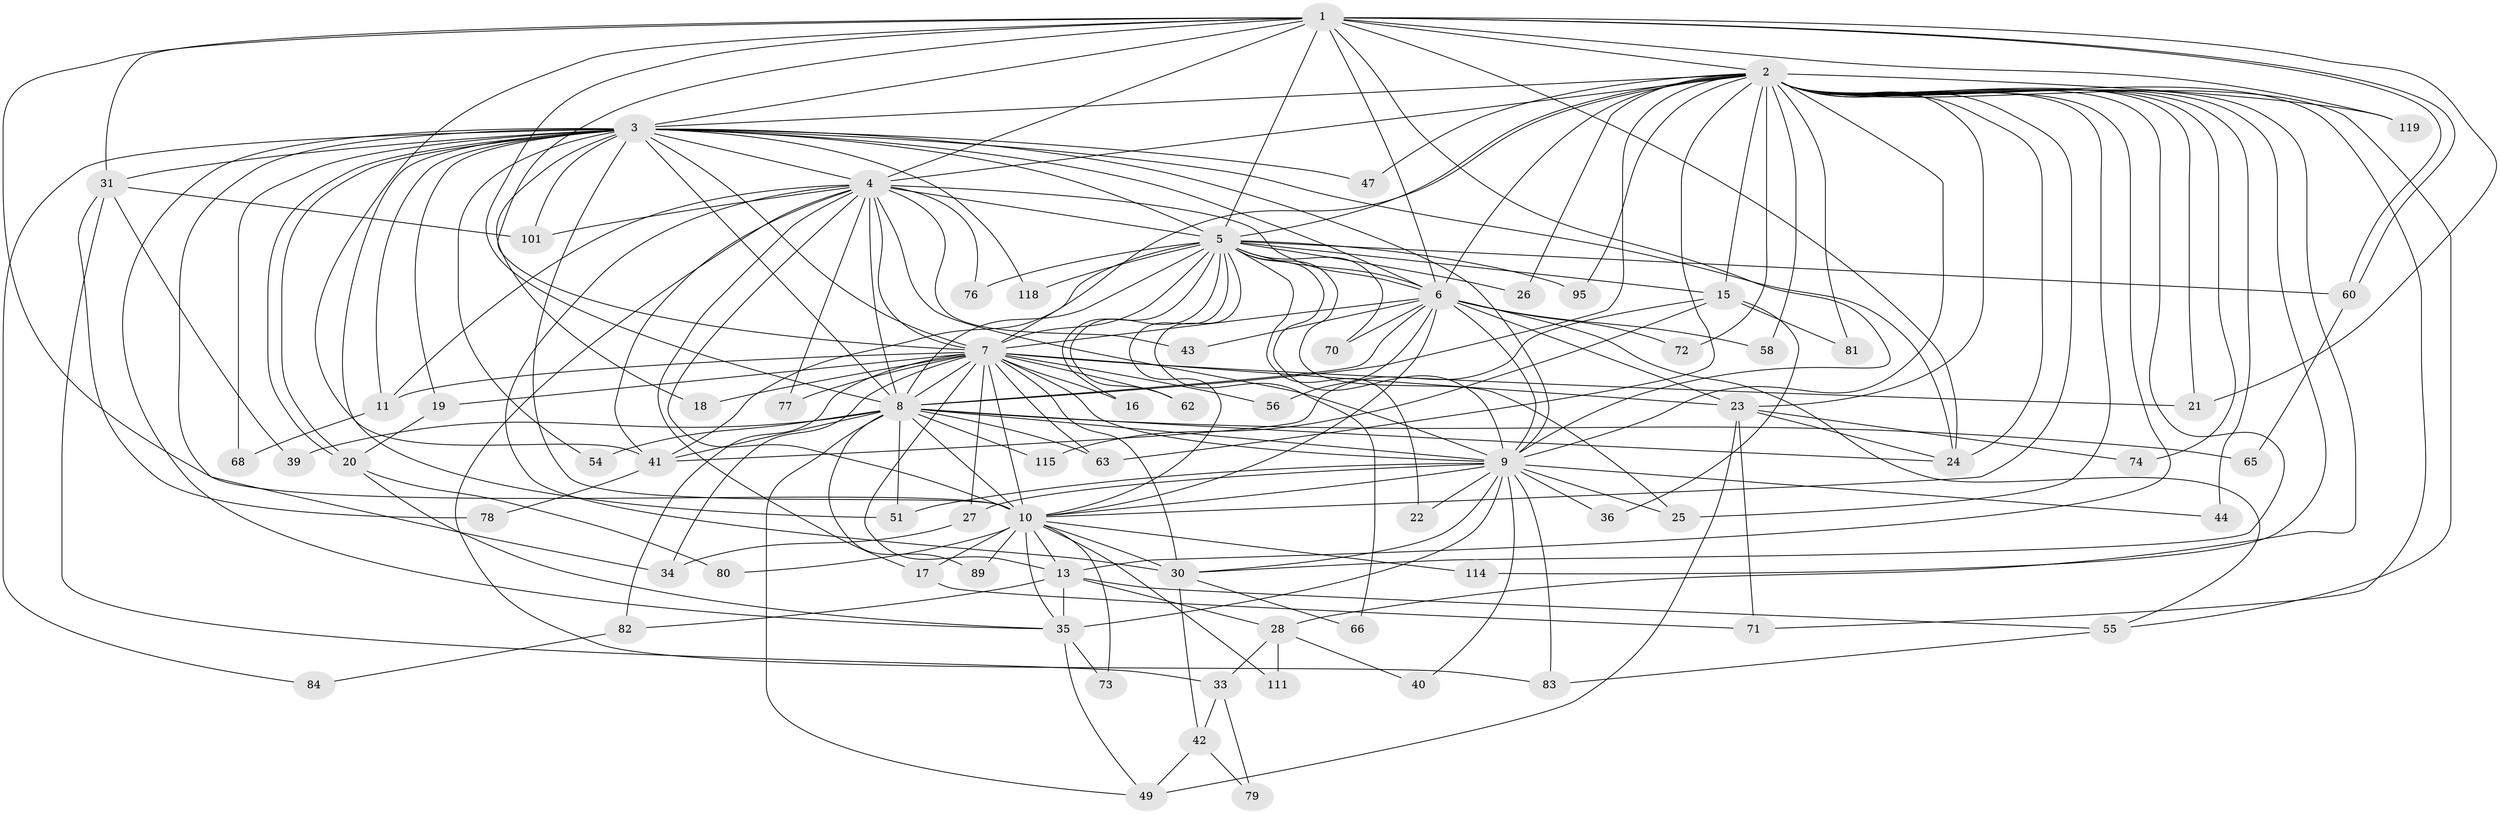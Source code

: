 // original degree distribution, {17: 0.00819672131147541, 38: 0.00819672131147541, 28: 0.01639344262295082, 19: 0.01639344262295082, 24: 0.00819672131147541, 16: 0.00819672131147541, 21: 0.01639344262295082, 4: 0.07377049180327869, 2: 0.5655737704918032, 7: 0.03278688524590164, 3: 0.1885245901639344, 5: 0.04918032786885246, 6: 0.00819672131147541}
// Generated by graph-tools (version 1.1) at 2025/17/03/04/25 18:17:33]
// undirected, 73 vertices, 199 edges
graph export_dot {
graph [start="1"]
  node [color=gray90,style=filled];
  1;
  2 [super="+48+46+38+45"];
  3 [super="+14+104+99+50"];
  4 [super="+103"];
  5 [super="+61"];
  6;
  7 [super="+12+92+93+120+96+97+59+57+69"];
  8;
  9 [super="+29"];
  10;
  11;
  13;
  15;
  16;
  17;
  18;
  19;
  20 [super="+107"];
  21;
  22;
  23 [super="+91+53+37"];
  24 [super="+87+88"];
  25 [super="+94+113"];
  26;
  27;
  28;
  30 [super="+32+117"];
  31;
  33;
  34;
  35 [super="+109+64"];
  36;
  39;
  40;
  41 [super="+75"];
  42 [super="+67"];
  43;
  44;
  47;
  49;
  51 [super="+100"];
  54;
  55 [super="+86"];
  56;
  58;
  60 [super="+106"];
  62;
  63;
  65;
  66;
  68;
  70;
  71;
  72;
  73;
  74 [super="+90"];
  76;
  77;
  78;
  79;
  80;
  81;
  82;
  83;
  84;
  89;
  95;
  101 [super="+122"];
  111;
  114;
  115;
  118;
  119;
  1 -- 2;
  1 -- 3;
  1 -- 4;
  1 -- 5;
  1 -- 6;
  1 -- 7 [weight=2];
  1 -- 8;
  1 -- 9;
  1 -- 10;
  1 -- 21;
  1 -- 24;
  1 -- 31;
  1 -- 60;
  1 -- 60;
  1 -- 119;
  1 -- 41;
  2 -- 3 [weight=4];
  2 -- 4 [weight=2];
  2 -- 5;
  2 -- 6;
  2 -- 7 [weight=3];
  2 -- 8 [weight=2];
  2 -- 9;
  2 -- 10;
  2 -- 13;
  2 -- 15 [weight=2];
  2 -- 21;
  2 -- 23;
  2 -- 25 [weight=3];
  2 -- 26;
  2 -- 28;
  2 -- 44;
  2 -- 47;
  2 -- 58;
  2 -- 74 [weight=2];
  2 -- 81;
  2 -- 95;
  2 -- 114;
  2 -- 119;
  2 -- 55;
  2 -- 30;
  2 -- 63;
  2 -- 24;
  2 -- 71;
  2 -- 72;
  3 -- 4;
  3 -- 5 [weight=2];
  3 -- 6;
  3 -- 7;
  3 -- 8;
  3 -- 9;
  3 -- 10;
  3 -- 11;
  3 -- 18;
  3 -- 19;
  3 -- 20;
  3 -- 20;
  3 -- 24;
  3 -- 31;
  3 -- 34;
  3 -- 35;
  3 -- 47;
  3 -- 51 [weight=2];
  3 -- 54;
  3 -- 68;
  3 -- 84;
  3 -- 101;
  3 -- 118;
  4 -- 5;
  4 -- 6;
  4 -- 7;
  4 -- 8;
  4 -- 9;
  4 -- 10;
  4 -- 11;
  4 -- 17;
  4 -- 43;
  4 -- 76;
  4 -- 77;
  4 -- 83;
  4 -- 101;
  4 -- 30;
  4 -- 41;
  5 -- 6;
  5 -- 7;
  5 -- 8 [weight=2];
  5 -- 9;
  5 -- 10;
  5 -- 15;
  5 -- 16;
  5 -- 22;
  5 -- 26;
  5 -- 41;
  5 -- 62;
  5 -- 66;
  5 -- 70;
  5 -- 76;
  5 -- 95;
  5 -- 118;
  5 -- 60;
  5 -- 25;
  6 -- 7;
  6 -- 8;
  6 -- 9;
  6 -- 10;
  6 -- 23;
  6 -- 43;
  6 -- 55;
  6 -- 56;
  6 -- 58;
  6 -- 70;
  6 -- 72;
  7 -- 8;
  7 -- 9;
  7 -- 10 [weight=3];
  7 -- 16;
  7 -- 18 [weight=2];
  7 -- 19;
  7 -- 27;
  7 -- 30 [weight=2];
  7 -- 56;
  7 -- 62;
  7 -- 77;
  7 -- 82;
  7 -- 63;
  7 -- 13;
  7 -- 21;
  7 -- 11;
  7 -- 34;
  7 -- 23;
  8 -- 9;
  8 -- 10;
  8 -- 39;
  8 -- 41;
  8 -- 49;
  8 -- 51;
  8 -- 54;
  8 -- 63;
  8 -- 65;
  8 -- 89;
  8 -- 115;
  8 -- 24;
  9 -- 10 [weight=2];
  9 -- 22;
  9 -- 25;
  9 -- 27;
  9 -- 36;
  9 -- 40;
  9 -- 44;
  9 -- 83;
  9 -- 30;
  9 -- 51;
  9 -- 35;
  10 -- 13;
  10 -- 17;
  10 -- 30;
  10 -- 73;
  10 -- 80;
  10 -- 89;
  10 -- 111;
  10 -- 114;
  10 -- 35;
  11 -- 68;
  13 -- 28;
  13 -- 35;
  13 -- 55;
  13 -- 82;
  15 -- 36;
  15 -- 81;
  15 -- 115;
  15 -- 41;
  17 -- 71;
  19 -- 20;
  20 -- 80;
  20 -- 35;
  23 -- 49;
  23 -- 74;
  23 -- 71;
  23 -- 24;
  27 -- 34;
  28 -- 33;
  28 -- 40;
  28 -- 111;
  30 -- 42;
  30 -- 66;
  31 -- 33;
  31 -- 39;
  31 -- 78;
  31 -- 101;
  33 -- 42;
  33 -- 79;
  35 -- 73;
  35 -- 49;
  41 -- 78;
  42 -- 79;
  42 -- 49;
  55 -- 83;
  60 -- 65;
  82 -- 84;
}
